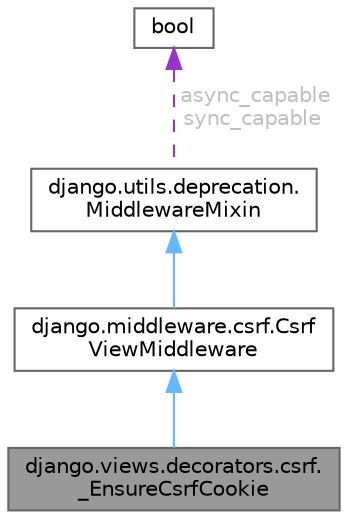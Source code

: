 digraph "django.views.decorators.csrf._EnsureCsrfCookie"
{
 // LATEX_PDF_SIZE
  bgcolor="transparent";
  edge [fontname=Helvetica,fontsize=10,labelfontname=Helvetica,labelfontsize=10];
  node [fontname=Helvetica,fontsize=10,shape=box,height=0.2,width=0.4];
  Node1 [id="Node000001",label="django.views.decorators.csrf.\l_EnsureCsrfCookie",height=0.2,width=0.4,color="gray40", fillcolor="grey60", style="filled", fontcolor="black",tooltip=" "];
  Node2 -> Node1 [id="edge4_Node000001_Node000002",dir="back",color="steelblue1",style="solid",tooltip=" "];
  Node2 [id="Node000002",label="django.middleware.csrf.Csrf\lViewMiddleware",height=0.2,width=0.4,color="gray40", fillcolor="white", style="filled",URL="$classdjango_1_1middleware_1_1csrf_1_1CsrfViewMiddleware.html",tooltip=" "];
  Node3 -> Node2 [id="edge5_Node000002_Node000003",dir="back",color="steelblue1",style="solid",tooltip=" "];
  Node3 [id="Node000003",label="django.utils.deprecation.\lMiddlewareMixin",height=0.2,width=0.4,color="gray40", fillcolor="white", style="filled",URL="$classdjango_1_1utils_1_1deprecation_1_1MiddlewareMixin.html",tooltip=" "];
  Node4 -> Node3 [id="edge6_Node000003_Node000004",dir="back",color="darkorchid3",style="dashed",tooltip=" ",label=" async_capable\nsync_capable",fontcolor="grey" ];
  Node4 [id="Node000004",label="bool",height=0.2,width=0.4,color="gray40", fillcolor="white", style="filled",tooltip=" "];
}
